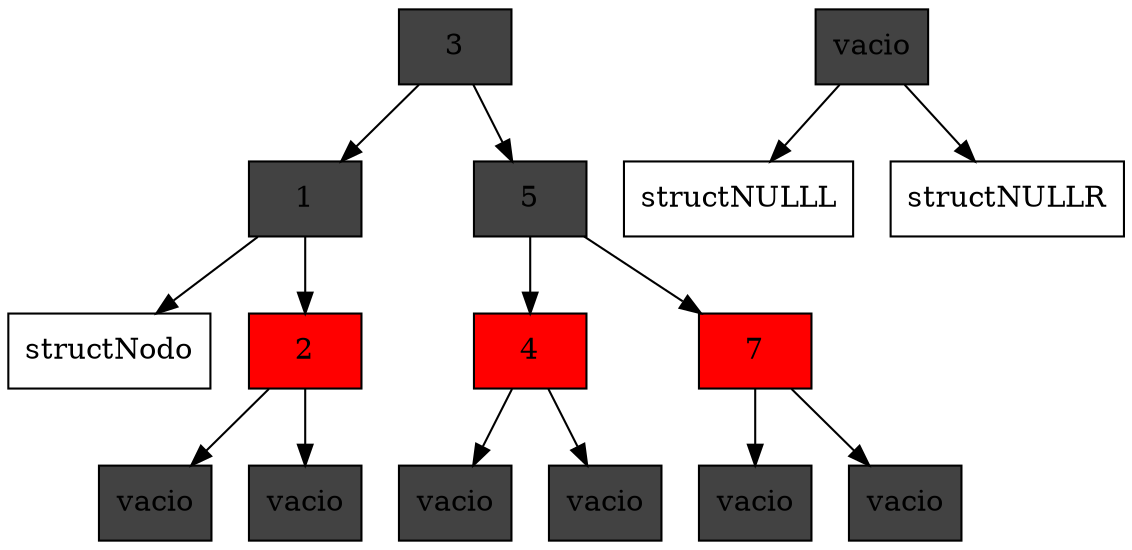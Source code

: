 digraph structs {
node [shape=record];
structNodo3[style=filled ,fillcolor=grey26 label=3];
structNodo1[style=filled ,fillcolor=grey26 label=1];
structNodo-5[style=filled ,fillcolor=red label=-5];
structNULLL-5[style=filled ,fillcolor=grey26 label=vacio];
structNodo-5->structNULLL-5;
structNULLR-5[style=filled ,fillcolor=grey26 label=vacio];
structNodo-5->structNULLR-5;
structNodo1->structNodo-5;
structNodo2[style=filled ,fillcolor=red label=2];
structNULLL2[style=filled ,fillcolor=grey26 label=vacio];
structNodo2->structNULLL2;
structNULLR2[style=filled ,fillcolor=grey26 label=vacio];
structNodo2->structNULLR2;
structNodo1->structNodo2;
structNodo3->structNodo1;
structNodo5[style=filled ,fillcolor=grey26 label=5];
structNodo4[style=filled ,fillcolor=red label=4];
structNULLL4[style=filled ,fillcolor=grey26 label=vacio];
structNodo4->structNULLL4;
structNULLR4[style=filled ,fillcolor=grey26 label=vacio];
structNodo4->structNULLR4;
structNodo5->structNodo4;
structNodo7[style=filled ,fillcolor=red label=7];
structNULLL7[style=filled ,fillcolor=grey26 label=vacio];
structNodo7->structNULLL7;
structNULLR7[style=filled ,fillcolor=grey26 label=vacio];
structNodo7->structNULLR7;
structNodo5->structNodo7;
structNodo3->structNodo5;
}
